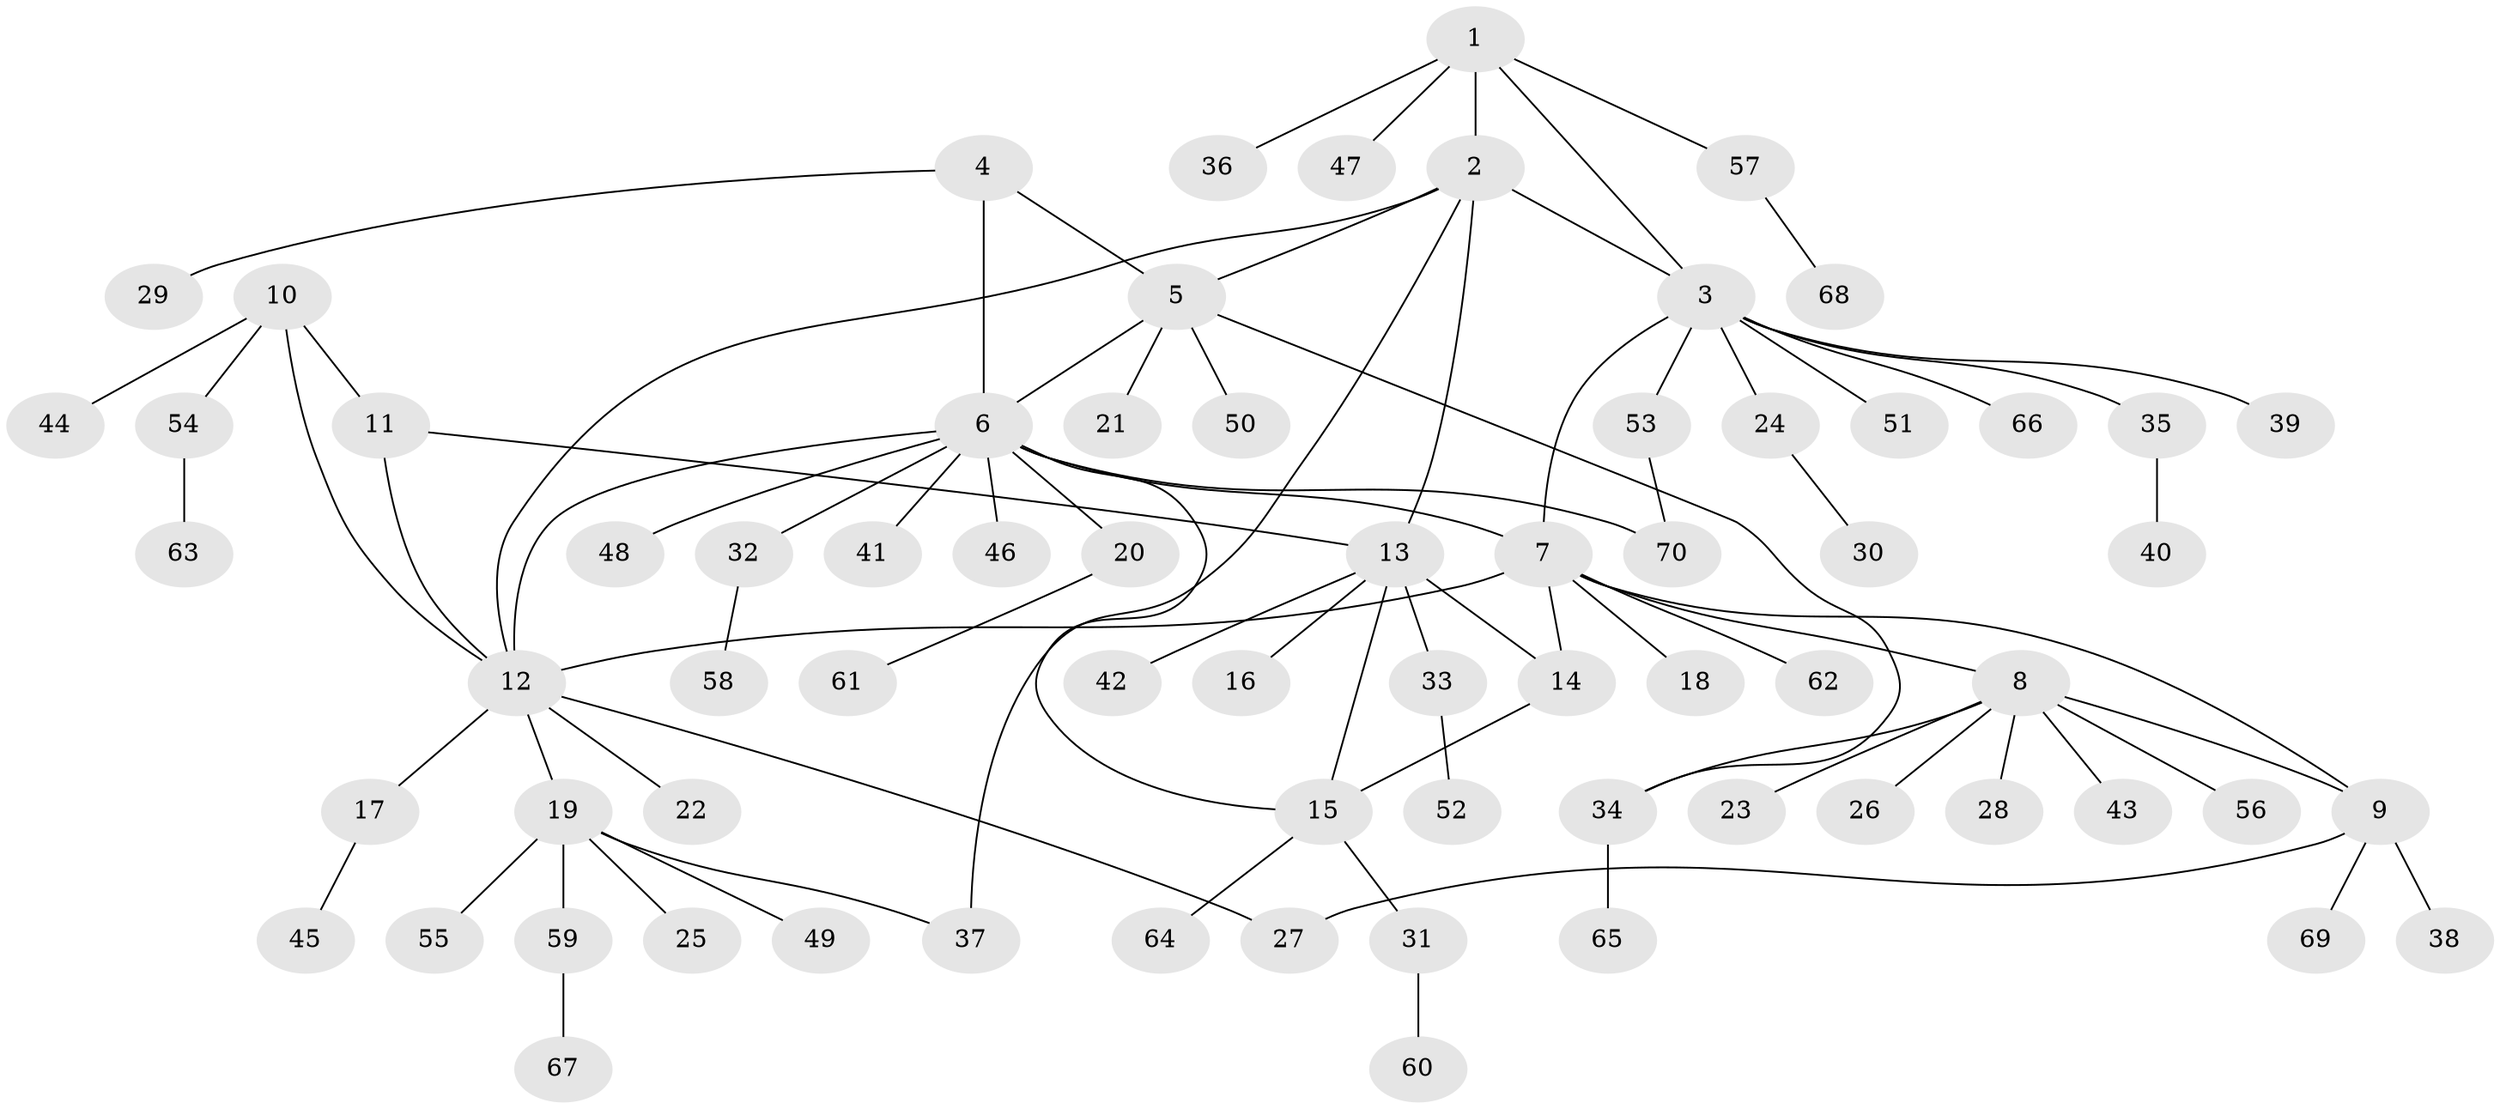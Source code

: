 // Generated by graph-tools (version 1.1) at 2025/15/03/09/25 04:15:47]
// undirected, 70 vertices, 84 edges
graph export_dot {
graph [start="1"]
  node [color=gray90,style=filled];
  1;
  2;
  3;
  4;
  5;
  6;
  7;
  8;
  9;
  10;
  11;
  12;
  13;
  14;
  15;
  16;
  17;
  18;
  19;
  20;
  21;
  22;
  23;
  24;
  25;
  26;
  27;
  28;
  29;
  30;
  31;
  32;
  33;
  34;
  35;
  36;
  37;
  38;
  39;
  40;
  41;
  42;
  43;
  44;
  45;
  46;
  47;
  48;
  49;
  50;
  51;
  52;
  53;
  54;
  55;
  56;
  57;
  58;
  59;
  60;
  61;
  62;
  63;
  64;
  65;
  66;
  67;
  68;
  69;
  70;
  1 -- 2;
  1 -- 3;
  1 -- 36;
  1 -- 47;
  1 -- 57;
  2 -- 3;
  2 -- 5;
  2 -- 12;
  2 -- 13;
  2 -- 37;
  3 -- 7;
  3 -- 24;
  3 -- 35;
  3 -- 39;
  3 -- 51;
  3 -- 53;
  3 -- 66;
  4 -- 5;
  4 -- 6;
  4 -- 29;
  5 -- 6;
  5 -- 21;
  5 -- 34;
  5 -- 50;
  6 -- 7;
  6 -- 12;
  6 -- 15;
  6 -- 20;
  6 -- 32;
  6 -- 41;
  6 -- 46;
  6 -- 48;
  6 -- 70;
  7 -- 8;
  7 -- 9;
  7 -- 12;
  7 -- 14;
  7 -- 18;
  7 -- 62;
  8 -- 9;
  8 -- 23;
  8 -- 26;
  8 -- 28;
  8 -- 34;
  8 -- 43;
  8 -- 56;
  9 -- 27;
  9 -- 38;
  9 -- 69;
  10 -- 11;
  10 -- 12;
  10 -- 44;
  10 -- 54;
  11 -- 12;
  11 -- 13;
  12 -- 17;
  12 -- 19;
  12 -- 22;
  12 -- 27;
  13 -- 14;
  13 -- 15;
  13 -- 16;
  13 -- 33;
  13 -- 42;
  14 -- 15;
  15 -- 31;
  15 -- 64;
  17 -- 45;
  19 -- 25;
  19 -- 37;
  19 -- 49;
  19 -- 55;
  19 -- 59;
  20 -- 61;
  24 -- 30;
  31 -- 60;
  32 -- 58;
  33 -- 52;
  34 -- 65;
  35 -- 40;
  53 -- 70;
  54 -- 63;
  57 -- 68;
  59 -- 67;
}
